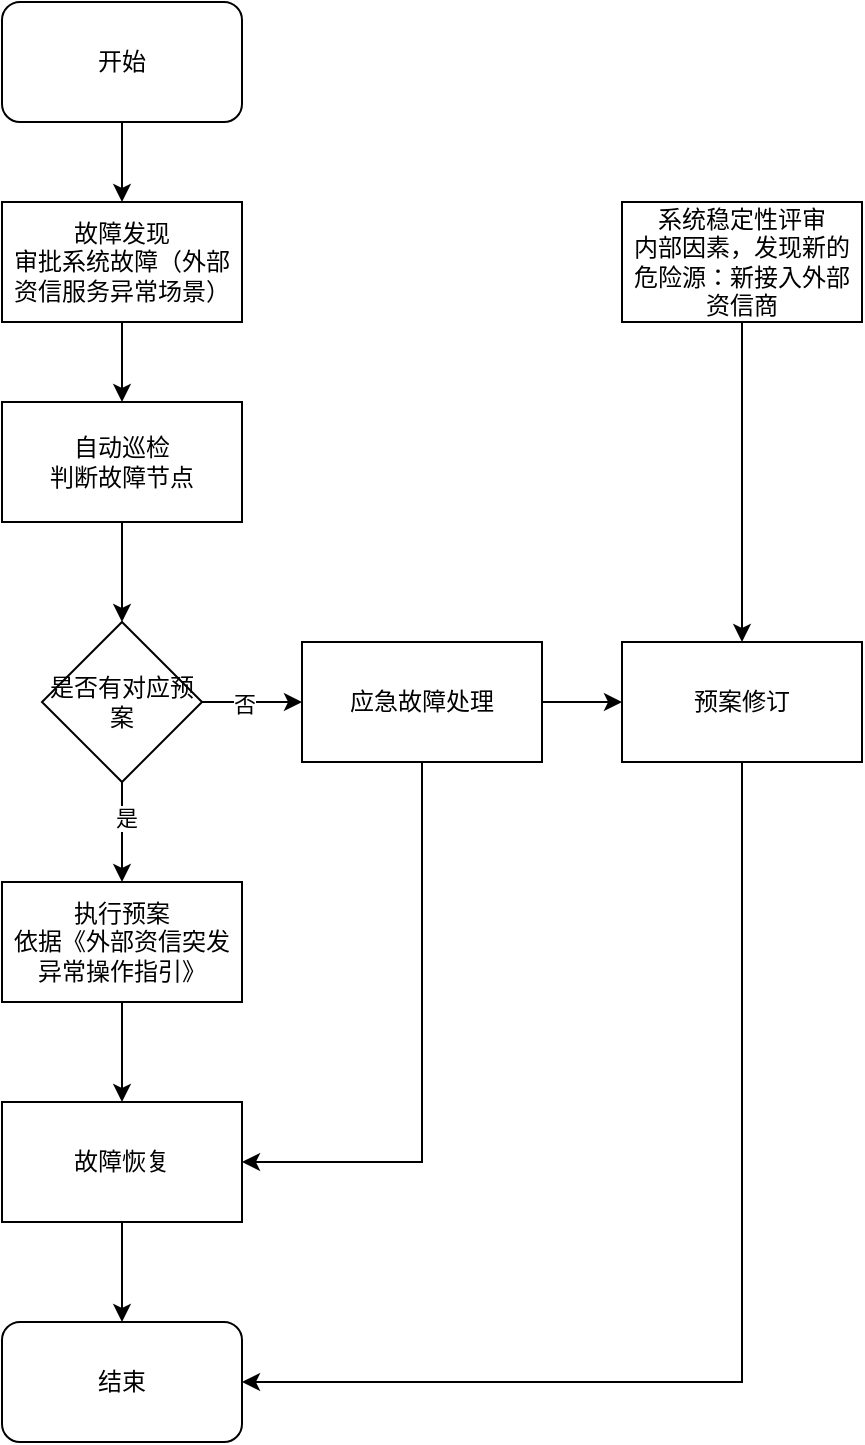 <mxfile version="14.4.2" type="github">
  <diagram id="MKcHEHEwm5RcW2fj8WLi" name="Page-1">
    <mxGraphModel dx="981" dy="526" grid="1" gridSize="10" guides="1" tooltips="1" connect="1" arrows="1" fold="1" page="1" pageScale="1" pageWidth="827" pageHeight="1169" math="0" shadow="0">
      <root>
        <mxCell id="0" />
        <mxCell id="1" parent="0" />
        <mxCell id="OwDI_MBdAseSTSZx5Pmu-11" value="" style="edgeStyle=orthogonalEdgeStyle;rounded=0;orthogonalLoop=1;jettySize=auto;html=1;" parent="1" source="OwDI_MBdAseSTSZx5Pmu-9" target="OwDI_MBdAseSTSZx5Pmu-10" edge="1">
          <mxGeometry relative="1" as="geometry" />
        </mxCell>
        <mxCell id="OwDI_MBdAseSTSZx5Pmu-9" value="故障发现&lt;br&gt;审批系统故障（外部资信服务异常场景）" style="rounded=0;whiteSpace=wrap;html=1;" parent="1" vertex="1">
          <mxGeometry x="160" y="170" width="120" height="60" as="geometry" />
        </mxCell>
        <mxCell id="OwDI_MBdAseSTSZx5Pmu-15" value="" style="edgeStyle=orthogonalEdgeStyle;rounded=0;orthogonalLoop=1;jettySize=auto;html=1;" parent="1" source="OwDI_MBdAseSTSZx5Pmu-10" target="OwDI_MBdAseSTSZx5Pmu-14" edge="1">
          <mxGeometry relative="1" as="geometry" />
        </mxCell>
        <mxCell id="OwDI_MBdAseSTSZx5Pmu-10" value="自动巡检&lt;br&gt;判断故障节点" style="rounded=0;whiteSpace=wrap;html=1;" parent="1" vertex="1">
          <mxGeometry x="160" y="270" width="120" height="60" as="geometry" />
        </mxCell>
        <mxCell id="nZyj6YNGuKquACvHCQg4-18" value="" style="edgeStyle=orthogonalEdgeStyle;rounded=0;orthogonalLoop=1;jettySize=auto;html=1;" edge="1" parent="1" source="OwDI_MBdAseSTSZx5Pmu-12" target="nZyj6YNGuKquACvHCQg4-17">
          <mxGeometry relative="1" as="geometry" />
        </mxCell>
        <mxCell id="OwDI_MBdAseSTSZx5Pmu-12" value="执行预案&lt;br&gt;依据《外部资信突发异常操作指引》" style="rounded=0;whiteSpace=wrap;html=1;" parent="1" vertex="1">
          <mxGeometry x="160" y="510" width="120" height="60" as="geometry" />
        </mxCell>
        <mxCell id="OwDI_MBdAseSTSZx5Pmu-16" value="" style="edgeStyle=orthogonalEdgeStyle;rounded=0;orthogonalLoop=1;jettySize=auto;html=1;" parent="1" source="OwDI_MBdAseSTSZx5Pmu-14" target="OwDI_MBdAseSTSZx5Pmu-12" edge="1">
          <mxGeometry relative="1" as="geometry" />
        </mxCell>
        <mxCell id="nZyj6YNGuKquACvHCQg4-12" value="是" style="edgeLabel;html=1;align=center;verticalAlign=middle;resizable=0;points=[];" vertex="1" connectable="0" parent="OwDI_MBdAseSTSZx5Pmu-16">
          <mxGeometry x="-0.274" y="2" relative="1" as="geometry">
            <mxPoint as="offset" />
          </mxGeometry>
        </mxCell>
        <mxCell id="nZyj6YNGuKquACvHCQg4-2" value="" style="edgeStyle=orthogonalEdgeStyle;rounded=0;orthogonalLoop=1;jettySize=auto;html=1;" edge="1" parent="1" source="OwDI_MBdAseSTSZx5Pmu-14" target="nZyj6YNGuKquACvHCQg4-1">
          <mxGeometry relative="1" as="geometry" />
        </mxCell>
        <mxCell id="nZyj6YNGuKquACvHCQg4-11" value="否" style="edgeLabel;html=1;align=center;verticalAlign=middle;resizable=0;points=[];" vertex="1" connectable="0" parent="nZyj6YNGuKquACvHCQg4-2">
          <mxGeometry x="-0.153" y="-1" relative="1" as="geometry">
            <mxPoint as="offset" />
          </mxGeometry>
        </mxCell>
        <mxCell id="OwDI_MBdAseSTSZx5Pmu-14" value="是否有对应预案" style="rhombus;whiteSpace=wrap;html=1;rounded=0;" parent="1" vertex="1">
          <mxGeometry x="180" y="380" width="80" height="80" as="geometry" />
        </mxCell>
        <mxCell id="nZyj6YNGuKquACvHCQg4-23" style="edgeStyle=orthogonalEdgeStyle;rounded=0;orthogonalLoop=1;jettySize=auto;html=1;exitX=0.5;exitY=1;exitDx=0;exitDy=0;entryX=1;entryY=0.5;entryDx=0;entryDy=0;" edge="1" parent="1" source="nZyj6YNGuKquACvHCQg4-1" target="nZyj6YNGuKquACvHCQg4-17">
          <mxGeometry relative="1" as="geometry" />
        </mxCell>
        <mxCell id="nZyj6YNGuKquACvHCQg4-25" value="" style="edgeStyle=orthogonalEdgeStyle;rounded=0;orthogonalLoop=1;jettySize=auto;html=1;" edge="1" parent="1" source="nZyj6YNGuKquACvHCQg4-1" target="nZyj6YNGuKquACvHCQg4-24">
          <mxGeometry relative="1" as="geometry" />
        </mxCell>
        <mxCell id="nZyj6YNGuKquACvHCQg4-1" value="应急故障处理" style="whiteSpace=wrap;html=1;rounded=0;" vertex="1" parent="1">
          <mxGeometry x="310" y="390" width="120" height="60" as="geometry" />
        </mxCell>
        <mxCell id="nZyj6YNGuKquACvHCQg4-4" style="edgeStyle=orthogonalEdgeStyle;rounded=0;orthogonalLoop=1;jettySize=auto;html=1;exitX=0.5;exitY=1;exitDx=0;exitDy=0;entryX=0.5;entryY=0;entryDx=0;entryDy=0;" edge="1" parent="1" source="nZyj6YNGuKquACvHCQg4-3" target="nZyj6YNGuKquACvHCQg4-24">
          <mxGeometry relative="1" as="geometry" />
        </mxCell>
        <mxCell id="nZyj6YNGuKquACvHCQg4-3" value="系统稳定性评审&lt;br&gt;内部因素，发现新的危险源：新接入外部资信商" style="rounded=0;whiteSpace=wrap;html=1;" vertex="1" parent="1">
          <mxGeometry x="470" y="170" width="120" height="60" as="geometry" />
        </mxCell>
        <mxCell id="nZyj6YNGuKquACvHCQg4-14" value="" style="edgeStyle=orthogonalEdgeStyle;rounded=0;orthogonalLoop=1;jettySize=auto;html=1;" edge="1" parent="1" source="nZyj6YNGuKquACvHCQg4-13" target="OwDI_MBdAseSTSZx5Pmu-9">
          <mxGeometry relative="1" as="geometry" />
        </mxCell>
        <mxCell id="nZyj6YNGuKquACvHCQg4-13" value="开始" style="rounded=1;whiteSpace=wrap;html=1;" vertex="1" parent="1">
          <mxGeometry x="160" y="70" width="120" height="60" as="geometry" />
        </mxCell>
        <mxCell id="nZyj6YNGuKquACvHCQg4-22" value="" style="edgeStyle=orthogonalEdgeStyle;rounded=0;orthogonalLoop=1;jettySize=auto;html=1;" edge="1" parent="1" source="nZyj6YNGuKquACvHCQg4-17" target="nZyj6YNGuKquACvHCQg4-21">
          <mxGeometry relative="1" as="geometry" />
        </mxCell>
        <mxCell id="nZyj6YNGuKquACvHCQg4-17" value="故障恢复" style="whiteSpace=wrap;html=1;rounded=0;" vertex="1" parent="1">
          <mxGeometry x="160" y="620" width="120" height="60" as="geometry" />
        </mxCell>
        <mxCell id="nZyj6YNGuKquACvHCQg4-21" value="结束" style="rounded=1;whiteSpace=wrap;html=1;" vertex="1" parent="1">
          <mxGeometry x="160" y="730" width="120" height="60" as="geometry" />
        </mxCell>
        <mxCell id="nZyj6YNGuKquACvHCQg4-26" style="edgeStyle=orthogonalEdgeStyle;rounded=0;orthogonalLoop=1;jettySize=auto;html=1;exitX=0.5;exitY=1;exitDx=0;exitDy=0;entryX=1;entryY=0.5;entryDx=0;entryDy=0;" edge="1" parent="1" source="nZyj6YNGuKquACvHCQg4-24" target="nZyj6YNGuKquACvHCQg4-21">
          <mxGeometry relative="1" as="geometry" />
        </mxCell>
        <mxCell id="nZyj6YNGuKquACvHCQg4-24" value="预案修订" style="whiteSpace=wrap;html=1;rounded=0;" vertex="1" parent="1">
          <mxGeometry x="470" y="390" width="120" height="60" as="geometry" />
        </mxCell>
      </root>
    </mxGraphModel>
  </diagram>
</mxfile>
